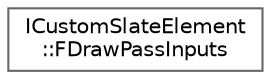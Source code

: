 digraph "Graphical Class Hierarchy"
{
 // INTERACTIVE_SVG=YES
 // LATEX_PDF_SIZE
  bgcolor="transparent";
  edge [fontname=Helvetica,fontsize=10,labelfontname=Helvetica,labelfontsize=10];
  node [fontname=Helvetica,fontsize=10,shape=box,height=0.2,width=0.4];
  rankdir="LR";
  Node0 [id="Node000000",label="ICustomSlateElement\l::FDrawPassInputs",height=0.2,width=0.4,color="grey40", fillcolor="white", style="filled",URL="$de/d24/structICustomSlateElement_1_1FDrawPassInputs.html",tooltip=" "];
}
